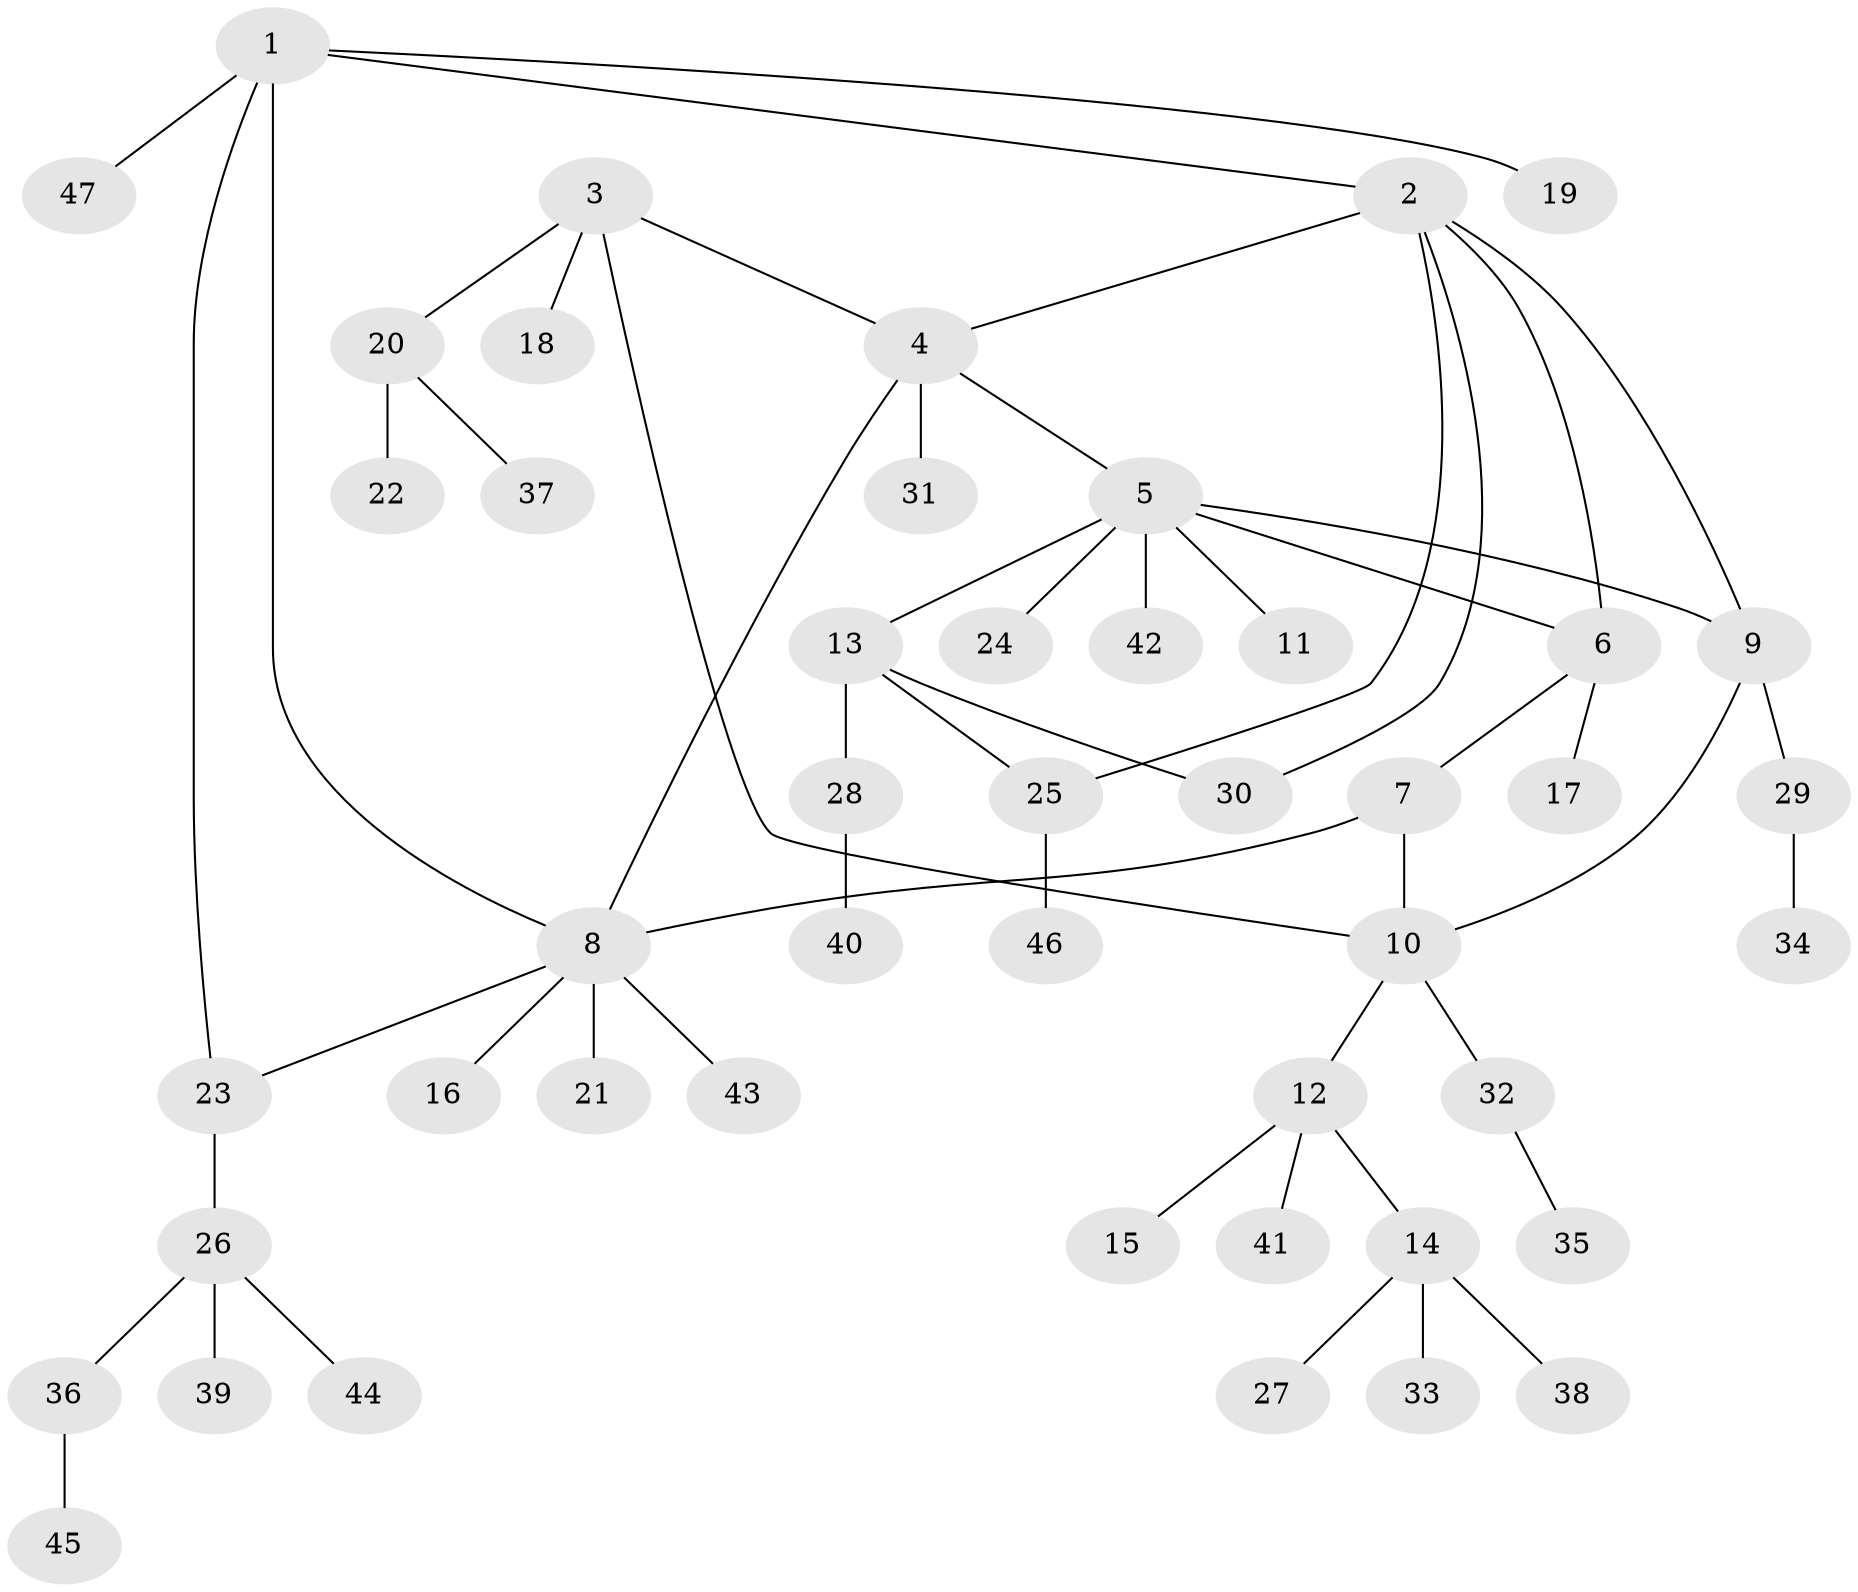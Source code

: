 // coarse degree distribution, {6: 0.05263157894736842, 3: 0.21052631578947367, 7: 0.05263157894736842, 1: 0.42105263157894735, 2: 0.15789473684210525, 4: 0.05263157894736842, 5: 0.05263157894736842}
// Generated by graph-tools (version 1.1) at 2025/37/03/04/25 23:37:48]
// undirected, 47 vertices, 55 edges
graph export_dot {
  node [color=gray90,style=filled];
  1;
  2;
  3;
  4;
  5;
  6;
  7;
  8;
  9;
  10;
  11;
  12;
  13;
  14;
  15;
  16;
  17;
  18;
  19;
  20;
  21;
  22;
  23;
  24;
  25;
  26;
  27;
  28;
  29;
  30;
  31;
  32;
  33;
  34;
  35;
  36;
  37;
  38;
  39;
  40;
  41;
  42;
  43;
  44;
  45;
  46;
  47;
  1 -- 2;
  1 -- 8;
  1 -- 19;
  1 -- 23;
  1 -- 47;
  2 -- 4;
  2 -- 6;
  2 -- 9;
  2 -- 25;
  2 -- 30;
  3 -- 4;
  3 -- 10;
  3 -- 18;
  3 -- 20;
  4 -- 5;
  4 -- 8;
  4 -- 31;
  5 -- 6;
  5 -- 9;
  5 -- 11;
  5 -- 13;
  5 -- 24;
  5 -- 42;
  6 -- 7;
  6 -- 17;
  7 -- 8;
  7 -- 10;
  8 -- 16;
  8 -- 21;
  8 -- 23;
  8 -- 43;
  9 -- 10;
  9 -- 29;
  10 -- 12;
  10 -- 32;
  12 -- 14;
  12 -- 15;
  12 -- 41;
  13 -- 25;
  13 -- 28;
  13 -- 30;
  14 -- 27;
  14 -- 33;
  14 -- 38;
  20 -- 22;
  20 -- 37;
  23 -- 26;
  25 -- 46;
  26 -- 36;
  26 -- 39;
  26 -- 44;
  28 -- 40;
  29 -- 34;
  32 -- 35;
  36 -- 45;
}
